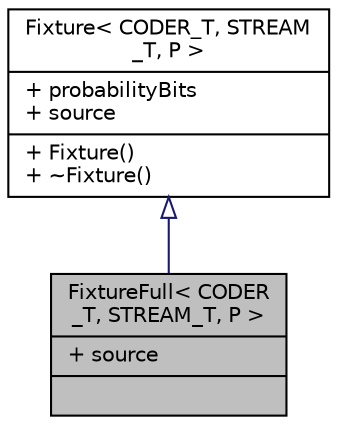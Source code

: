 digraph "FixtureFull&lt; CODER_T, STREAM_T, P &gt;"
{
 // INTERACTIVE_SVG=YES
  bgcolor="transparent";
  edge [fontname="Helvetica",fontsize="10",labelfontname="Helvetica",labelfontsize="10"];
  node [fontname="Helvetica",fontsize="10",shape=record];
  Node0 [label="{FixtureFull\< CODER\l_T, STREAM_T, P \>\n|+ source\l|}",height=0.2,width=0.4,color="black", fillcolor="grey75", style="filled", fontcolor="black"];
  Node1 -> Node0 [dir="back",color="midnightblue",fontsize="10",style="solid",arrowtail="onormal",fontname="Helvetica"];
  Node1 [label="{Fixture\< CODER_T, STREAM\l_T, P \>\n|+ probabilityBits\l+ source\l|+ Fixture()\l+ ~Fixture()\l}",height=0.2,width=0.4,color="black",URL="$d0/dea/structFixture.html"];
}
